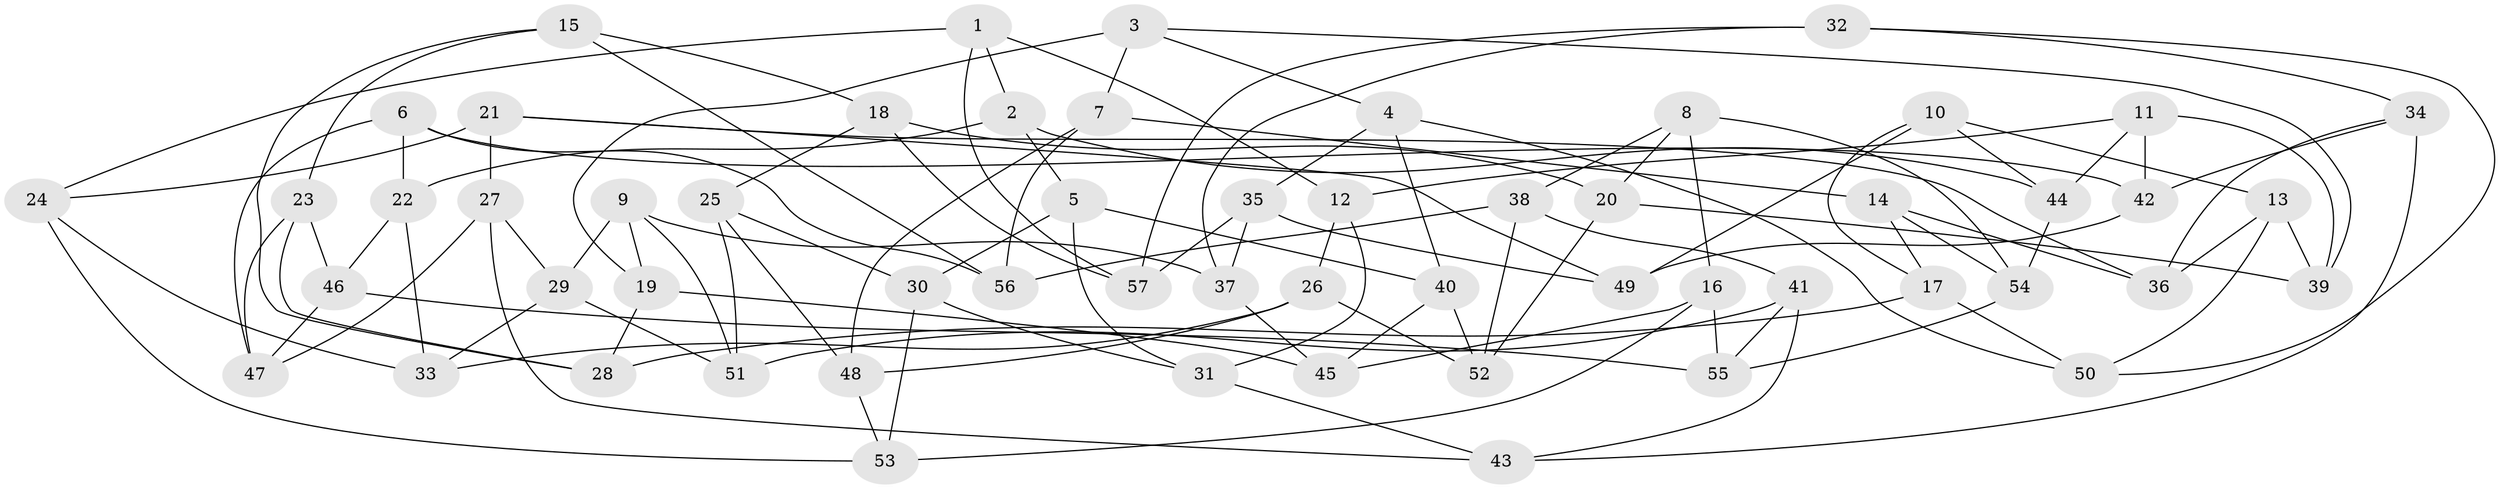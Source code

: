 // Generated by graph-tools (version 1.1) at 2025/37/03/09/25 02:37:48]
// undirected, 57 vertices, 114 edges
graph export_dot {
graph [start="1"]
  node [color=gray90,style=filled];
  1;
  2;
  3;
  4;
  5;
  6;
  7;
  8;
  9;
  10;
  11;
  12;
  13;
  14;
  15;
  16;
  17;
  18;
  19;
  20;
  21;
  22;
  23;
  24;
  25;
  26;
  27;
  28;
  29;
  30;
  31;
  32;
  33;
  34;
  35;
  36;
  37;
  38;
  39;
  40;
  41;
  42;
  43;
  44;
  45;
  46;
  47;
  48;
  49;
  50;
  51;
  52;
  53;
  54;
  55;
  56;
  57;
  1 -- 57;
  1 -- 12;
  1 -- 2;
  1 -- 24;
  2 -- 44;
  2 -- 22;
  2 -- 5;
  3 -- 4;
  3 -- 7;
  3 -- 39;
  3 -- 19;
  4 -- 50;
  4 -- 35;
  4 -- 40;
  5 -- 30;
  5 -- 40;
  5 -- 31;
  6 -- 56;
  6 -- 47;
  6 -- 42;
  6 -- 22;
  7 -- 56;
  7 -- 48;
  7 -- 14;
  8 -- 20;
  8 -- 16;
  8 -- 54;
  8 -- 38;
  9 -- 19;
  9 -- 51;
  9 -- 29;
  9 -- 37;
  10 -- 13;
  10 -- 17;
  10 -- 49;
  10 -- 44;
  11 -- 12;
  11 -- 44;
  11 -- 42;
  11 -- 39;
  12 -- 26;
  12 -- 31;
  13 -- 39;
  13 -- 36;
  13 -- 50;
  14 -- 54;
  14 -- 17;
  14 -- 36;
  15 -- 28;
  15 -- 56;
  15 -- 18;
  15 -- 23;
  16 -- 45;
  16 -- 53;
  16 -- 55;
  17 -- 28;
  17 -- 50;
  18 -- 25;
  18 -- 57;
  18 -- 20;
  19 -- 45;
  19 -- 28;
  20 -- 39;
  20 -- 52;
  21 -- 36;
  21 -- 24;
  21 -- 27;
  21 -- 49;
  22 -- 33;
  22 -- 46;
  23 -- 28;
  23 -- 47;
  23 -- 46;
  24 -- 33;
  24 -- 53;
  25 -- 51;
  25 -- 48;
  25 -- 30;
  26 -- 52;
  26 -- 48;
  26 -- 33;
  27 -- 29;
  27 -- 43;
  27 -- 47;
  29 -- 33;
  29 -- 51;
  30 -- 53;
  30 -- 31;
  31 -- 43;
  32 -- 34;
  32 -- 57;
  32 -- 37;
  32 -- 50;
  34 -- 36;
  34 -- 43;
  34 -- 42;
  35 -- 57;
  35 -- 37;
  35 -- 49;
  37 -- 45;
  38 -- 52;
  38 -- 41;
  38 -- 56;
  40 -- 45;
  40 -- 52;
  41 -- 43;
  41 -- 51;
  41 -- 55;
  42 -- 49;
  44 -- 54;
  46 -- 47;
  46 -- 55;
  48 -- 53;
  54 -- 55;
}
